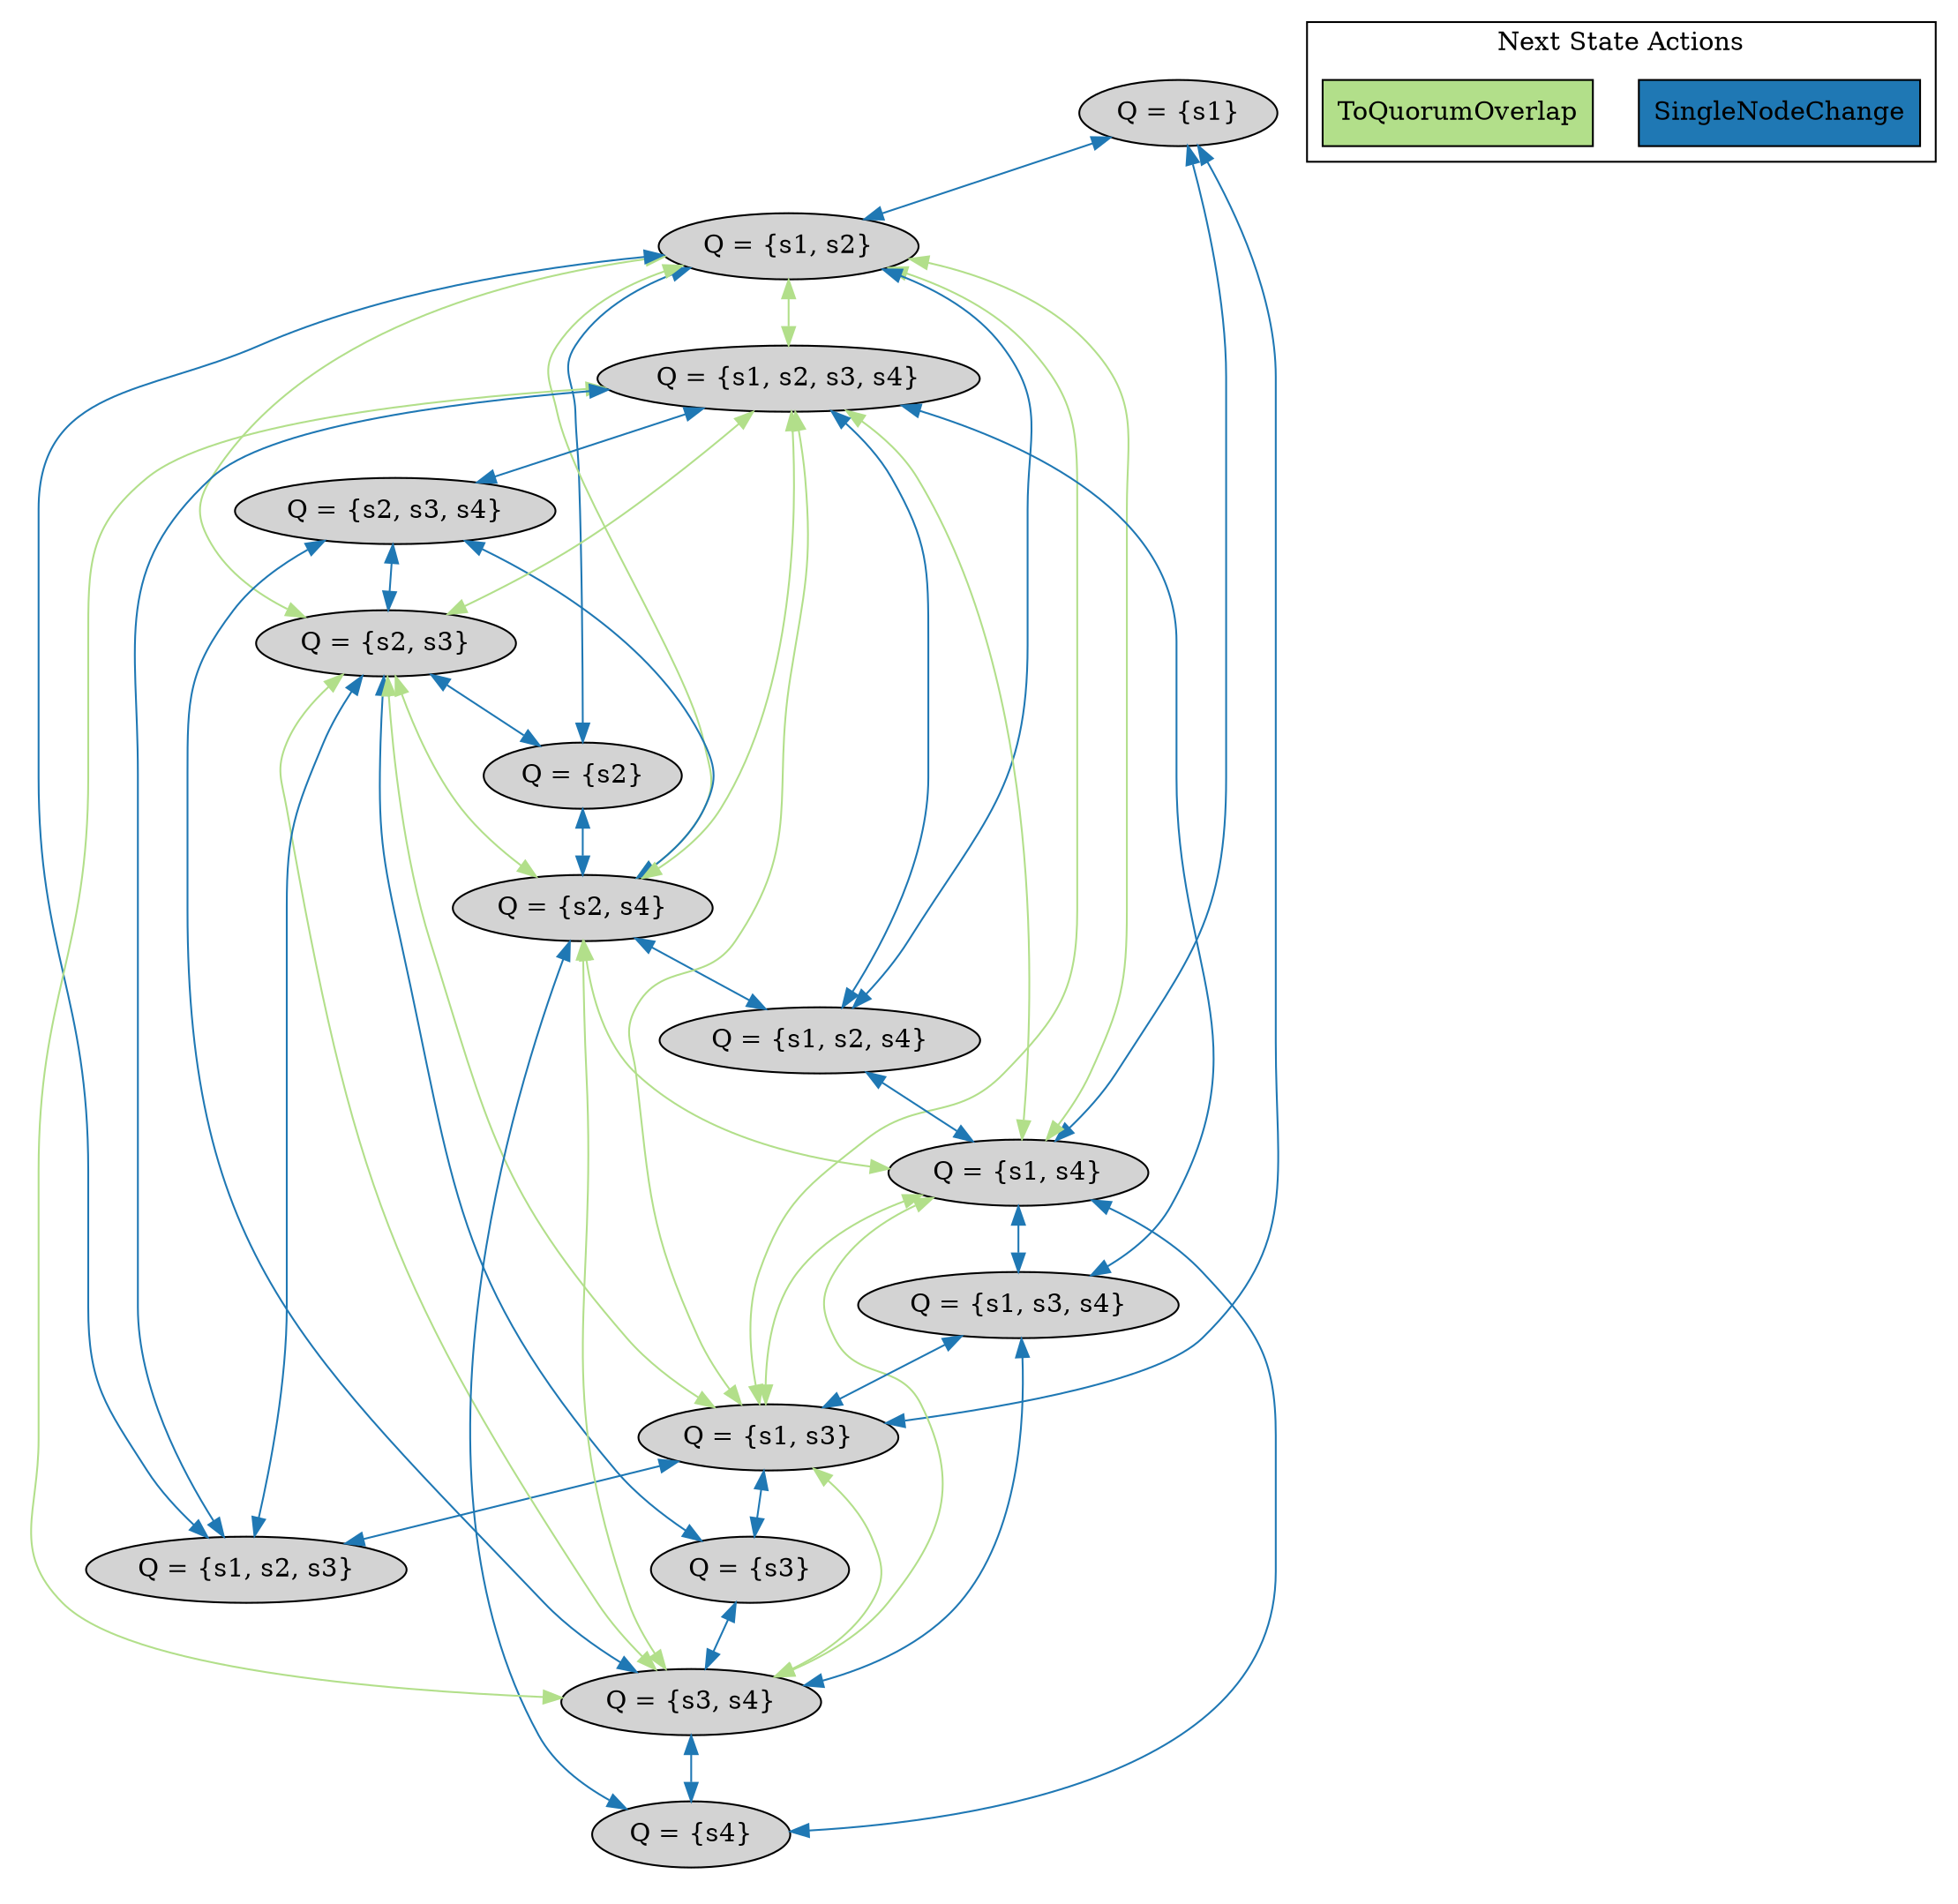 strict digraph DiskGraph {
edge [colorscheme="paired12"]
nodesep=0.35;concentrate=true;
subgraph cluster_graph {
color="white";
-337505677008638894 [label="Q = {s1}",style = filled]
6974812391370778028 [label="Q = {s2}",style = filled]
-3760123837136631633 [label="Q = {s3}",style = filled]
3551510335018944683 [label="Q = {s4}",style = filled]
-118961254309539161 [label="Q = {s1, s2}",style = filled]
6143900543715884964 [label="Q = {s1, s3}",style = filled]
-5774845755033157728 [label="Q = {s1, s4}",style = filled]
-6323803811886637432 [label="Q = {s2, s3}",style = filled]
5955290807483014796 [label="Q = {s2, s4}",style = filled]
464083610975485544 [label="Q = {s3, s4}",style = filled]
-7870509720731139147 [label="Q = {s1, s2, s3}",style = filled]
7520573240303879089 [label="Q = {s1, s2, s4}",style = filled]
4362793411753124693 [label="Q = {s1, s3, s4}",style = filled]
2772874294095719319 [label="Q = {s2, s3, s4}",style = filled]
2518578901314019833 [label="Q = {s1, s2, s3, s4}",style = filled]
-337505677008638894 -> -118961254309539161 [label="",color="2",fontcolor="2"];
-337505677008638894 -> 6143900543715884964 [label="",color="2",fontcolor="2"];
-337505677008638894 -> -5774845755033157728 [label="",color="2",fontcolor="2"];
6974812391370778028 -> -118961254309539161 [label="",color="2",fontcolor="2"];
6974812391370778028 -> -6323803811886637432 [label="",color="2",fontcolor="2"];
6974812391370778028 -> 5955290807483014796 [label="",color="2",fontcolor="2"];
-3760123837136631633 -> 6143900543715884964 [label="",color="2",fontcolor="2"];
-3760123837136631633 -> -6323803811886637432 [label="",color="2",fontcolor="2"];
-3760123837136631633 -> 464083610975485544 [label="",color="2",fontcolor="2"];
3551510335018944683 -> -5774845755033157728 [label="",color="2",fontcolor="2"];
3551510335018944683 -> 5955290807483014796 [label="",color="2",fontcolor="2"];
3551510335018944683 -> 464083610975485544 [label="",color="2",fontcolor="2"];
-118961254309539161 -> 6974812391370778028 [label="",color="2",fontcolor="2"];
-118961254309539161 -> -337505677008638894 [label="",color="2",fontcolor="2"];
-118961254309539161 -> -7870509720731139147 [label="",color="2",fontcolor="2"];
-118961254309539161 -> 7520573240303879089 [label="",color="2",fontcolor="2"];
-118961254309539161 -> 6143900543715884964 [label="",color="3",fontcolor="3"];
-118961254309539161 -> -5774845755033157728 [label="",color="3",fontcolor="3"];
-118961254309539161 -> -6323803811886637432 [label="",color="3",fontcolor="3"];
-118961254309539161 -> 5955290807483014796 [label="",color="3",fontcolor="3"];
-118961254309539161 -> 2518578901314019833 [label="",color="3",fontcolor="3"];
6143900543715884964 -> -3760123837136631633 [label="",color="2",fontcolor="2"];
6143900543715884964 -> -7870509720731139147 [label="",color="2",fontcolor="2"];
6143900543715884964 -> -337505677008638894 [label="",color="2",fontcolor="2"];
6143900543715884964 -> 4362793411753124693 [label="",color="2",fontcolor="2"];
6143900543715884964 -> -118961254309539161 [label="",color="3",fontcolor="3"];
6143900543715884964 -> -5774845755033157728 [label="",color="3",fontcolor="3"];
6143900543715884964 -> -6323803811886637432 [label="",color="3",fontcolor="3"];
6143900543715884964 -> 464083610975485544 [label="",color="3",fontcolor="3"];
6143900543715884964 -> 2518578901314019833 [label="",color="3",fontcolor="3"];
-5774845755033157728 -> 3551510335018944683 [label="",color="2",fontcolor="2"];
-5774845755033157728 -> 7520573240303879089 [label="",color="2",fontcolor="2"];
-5774845755033157728 -> 4362793411753124693 [label="",color="2",fontcolor="2"];
-5774845755033157728 -> -337505677008638894 [label="",color="2",fontcolor="2"];
-5774845755033157728 -> -118961254309539161 [label="",color="3",fontcolor="3"];
-5774845755033157728 -> 6143900543715884964 [label="",color="3",fontcolor="3"];
-5774845755033157728 -> 5955290807483014796 [label="",color="3",fontcolor="3"];
-5774845755033157728 -> 464083610975485544 [label="",color="3",fontcolor="3"];
-5774845755033157728 -> 2518578901314019833 [label="",color="3",fontcolor="3"];
-6323803811886637432 -> -7870509720731139147 [label="",color="2",fontcolor="2"];
-6323803811886637432 -> -3760123837136631633 [label="",color="2",fontcolor="2"];
-6323803811886637432 -> 6974812391370778028 [label="",color="2",fontcolor="2"];
-6323803811886637432 -> 2772874294095719319 [label="",color="2",fontcolor="2"];
-6323803811886637432 -> -118961254309539161 [label="",color="3",fontcolor="3"];
-6323803811886637432 -> 6143900543715884964 [label="",color="3",fontcolor="3"];
-6323803811886637432 -> 5955290807483014796 [label="",color="3",fontcolor="3"];
-6323803811886637432 -> 464083610975485544 [label="",color="3",fontcolor="3"];
-6323803811886637432 -> 2518578901314019833 [label="",color="3",fontcolor="3"];
5955290807483014796 -> 7520573240303879089 [label="",color="2",fontcolor="2"];
5955290807483014796 -> 3551510335018944683 [label="",color="2",fontcolor="2"];
5955290807483014796 -> 2772874294095719319 [label="",color="2",fontcolor="2"];
5955290807483014796 -> 6974812391370778028 [label="",color="2",fontcolor="2"];
5955290807483014796 -> -118961254309539161 [label="",color="3",fontcolor="3"];
5955290807483014796 -> -5774845755033157728 [label="",color="3",fontcolor="3"];
5955290807483014796 -> -6323803811886637432 [label="",color="3",fontcolor="3"];
5955290807483014796 -> 464083610975485544 [label="",color="3",fontcolor="3"];
5955290807483014796 -> 2518578901314019833 [label="",color="3",fontcolor="3"];
464083610975485544 -> 4362793411753124693 [label="",color="2",fontcolor="2"];
464083610975485544 -> 2772874294095719319 [label="",color="2",fontcolor="2"];
464083610975485544 -> 3551510335018944683 [label="",color="2",fontcolor="2"];
464083610975485544 -> -3760123837136631633 [label="",color="2",fontcolor="2"];
464083610975485544 -> 6143900543715884964 [label="",color="3",fontcolor="3"];
464083610975485544 -> -5774845755033157728 [label="",color="3",fontcolor="3"];
464083610975485544 -> -6323803811886637432 [label="",color="3",fontcolor="3"];
464083610975485544 -> 5955290807483014796 [label="",color="3",fontcolor="3"];
464083610975485544 -> 2518578901314019833 [label="",color="3",fontcolor="3"];
-7870509720731139147 -> -6323803811886637432 [label="",color="2",fontcolor="2"];
-7870509720731139147 -> 6143900543715884964 [label="",color="2",fontcolor="2"];
-7870509720731139147 -> -118961254309539161 [label="",color="2",fontcolor="2"];
-7870509720731139147 -> 2518578901314019833 [label="",color="2",fontcolor="2"];
7520573240303879089 -> 5955290807483014796 [label="",color="2",fontcolor="2"];
7520573240303879089 -> -5774845755033157728 [label="",color="2",fontcolor="2"];
7520573240303879089 -> 2518578901314019833 [label="",color="2",fontcolor="2"];
7520573240303879089 -> -118961254309539161 [label="",color="2",fontcolor="2"];
4362793411753124693 -> 464083610975485544 [label="",color="2",fontcolor="2"];
4362793411753124693 -> 2518578901314019833 [label="",color="2",fontcolor="2"];
4362793411753124693 -> -5774845755033157728 [label="",color="2",fontcolor="2"];
4362793411753124693 -> 6143900543715884964 [label="",color="2",fontcolor="2"];
2772874294095719319 -> 2518578901314019833 [label="",color="2",fontcolor="2"];
2772874294095719319 -> 464083610975485544 [label="",color="2",fontcolor="2"];
2772874294095719319 -> 5955290807483014796 [label="",color="2",fontcolor="2"];
2772874294095719319 -> -6323803811886637432 [label="",color="2",fontcolor="2"];
2518578901314019833 -> 2772874294095719319 [label="",color="2",fontcolor="2"];
2518578901314019833 -> 4362793411753124693 [label="",color="2",fontcolor="2"];
2518578901314019833 -> 7520573240303879089 [label="",color="2",fontcolor="2"];
2518578901314019833 -> -7870509720731139147 [label="",color="2",fontcolor="2"];
2518578901314019833 -> -118961254309539161 [label="",color="3",fontcolor="3"];
2518578901314019833 -> 6143900543715884964 [label="",color="3",fontcolor="3"];
2518578901314019833 -> -5774845755033157728 [label="",color="3",fontcolor="3"];
2518578901314019833 -> -6323803811886637432 [label="",color="3",fontcolor="3"];
2518578901314019833 -> 5955290807483014796 [label="",color="3",fontcolor="3"];
2518578901314019833 -> 464083610975485544 [label="",color="3",fontcolor="3"];

}
subgraph cluster_legend {graph[style=bold];label = "Next State Actions" style="solid"
node [ labeljust="l",colorscheme="paired12",style=filled,shape=record ]
SingleNodeChange [label="SingleNodeChange",fillcolor=2]
ToQuorumOverlap [label="ToQuorumOverlap",fillcolor=3]
}}